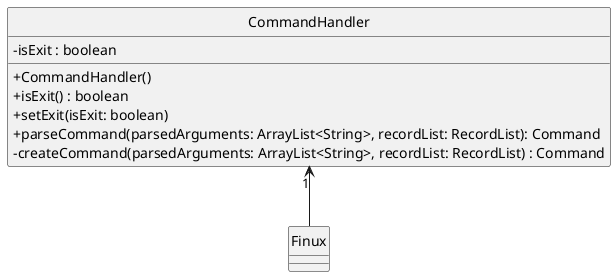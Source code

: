 @startuml
skinparam classAttributeIconSize 0
hide circle

class CommandHandler {
    -isExit : boolean
    +CommandHandler()
    +isExit() : boolean
    +setExit(isExit: boolean)
    +parseCommand(parsedArguments: ArrayList<String>, recordList: RecordList): Command
    -createCommand(parsedArguments: ArrayList<String>, recordList: RecordList) : Command
}

class Finux {

}

CommandHandler"1" <-- Finux

@enduml